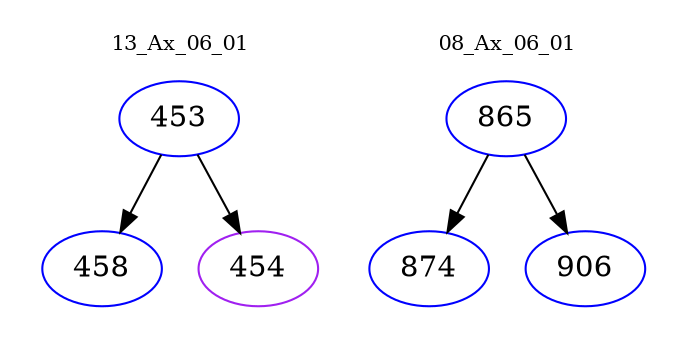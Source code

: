 digraph{
subgraph cluster_0 {
color = white
label = "13_Ax_06_01";
fontsize=10;
T0_453 [label="453", color="blue"]
T0_453 -> T0_458 [color="black"]
T0_458 [label="458", color="blue"]
T0_453 -> T0_454 [color="black"]
T0_454 [label="454", color="purple"]
}
subgraph cluster_1 {
color = white
label = "08_Ax_06_01";
fontsize=10;
T1_865 [label="865", color="blue"]
T1_865 -> T1_874 [color="black"]
T1_874 [label="874", color="blue"]
T1_865 -> T1_906 [color="black"]
T1_906 [label="906", color="blue"]
}
}
